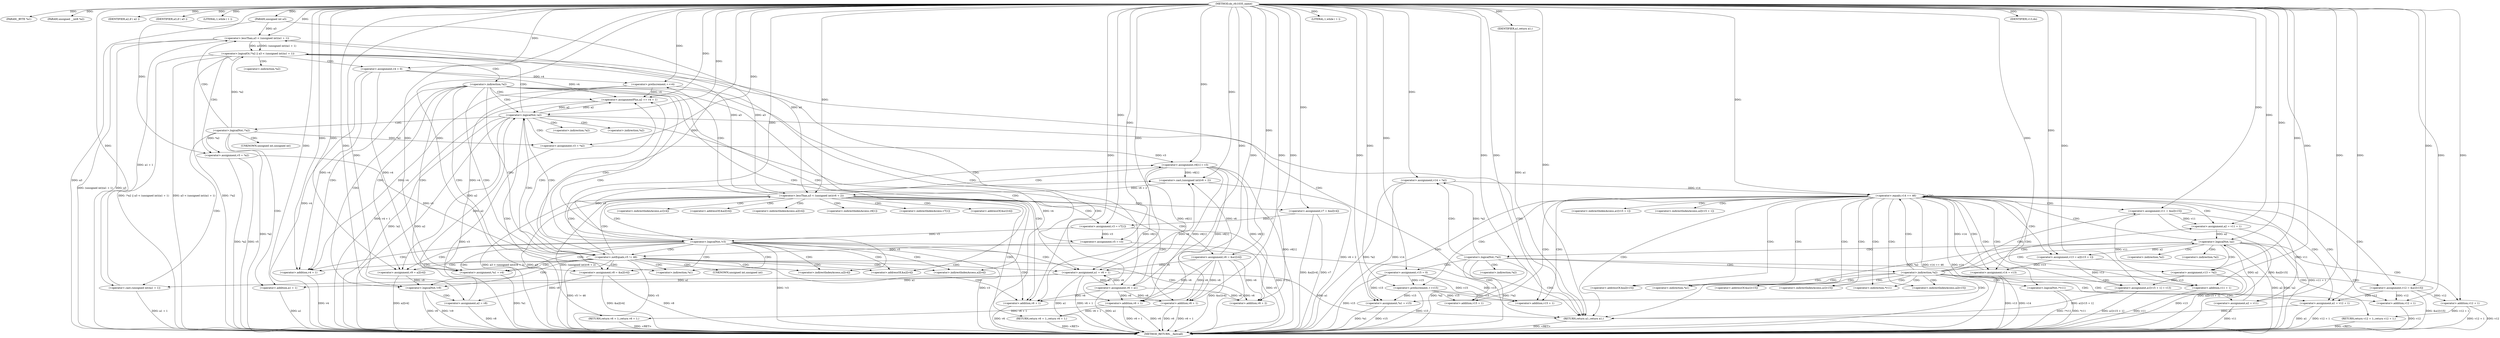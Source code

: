 digraph do_rfc1035_name {  
"1000113" [label = "(METHOD,do_rfc1035_name)" ]
"1000350" [label = "(METHOD_RETURN,__fastcall)" ]
"1000114" [label = "(PARAM,_BYTE *a1)" ]
"1000115" [label = "(PARAM,unsigned __int8 *a2)" ]
"1000116" [label = "(PARAM,unsigned int a3)" ]
"1000131" [label = "(IDENTIFIER,a2,if ( a2 ))" ]
"1000134" [label = "(IDENTIFIER,a3,if ( a3 ))" ]
"1000137" [label = "(LITERAL,1,while ( 1 ))" ]
"1000139" [label = "(<operator>.assignment,v3 = *a2)" ]
"1000144" [label = "(<operator>.logicalOr,!*a2 || a3 < (unsigned int)(a1 + 1))" ]
"1000145" [label = "(<operator>.logicalNot,!*a2)" ]
"1000148" [label = "(<operator>.lessThan,a3 < (unsigned int)(a1 + 1))" ]
"1000150" [label = "(<operator>.cast,(unsigned int)(a1 + 1))" ]
"1000152" [label = "(<operator>.addition,a1 + 1)" ]
"1000156" [label = "(<operator>.assignment,v4 = 0)" ]
"1000159" [label = "(<operator>.assignment,v5 = *a2)" ]
"1000163" [label = "(<operator>.assignment,v6 = a1)" ]
"1000171" [label = "(<operator>.notEquals,v5 != 46)" ]
"1000176" [label = "(<operator>.lessThan,a3 < (unsigned int)(v6 + 2))" ]
"1000178" [label = "(<operator>.cast,(unsigned int)(v6 + 2))" ]
"1000180" [label = "(<operator>.addition,v6 + 2)" ]
"1000183" [label = "(RETURN,return v6 + 1;,return v6 + 1;)" ]
"1000184" [label = "(<operator>.addition,v6 + 1)" ]
"1000187" [label = "(<operator>.assignment,v7 = &a2[v4])" ]
"1000193" [label = "(<operator>.assignment,v6[1] = v3)" ]
"1000198" [label = "(<operator>.preIncrement,++v4)" ]
"1000200" [label = "(<operator>.assignment,v3 = v7[1])" ]
"1000205" [label = "(<operator>.assignment,v5 = v3)" ]
"1000208" [label = "(<operator>.assignment,v6 = &a1[v4])" ]
"1000215" [label = "(<operator>.logicalNot,!v3)" ]
"1000218" [label = "(<operator>.assignment,v8 = &a2[v4])" ]
"1000224" [label = "(<operator>.assignment,*a1 = v4)" ]
"1000228" [label = "(<operator>.assignment,v9 = a2[v4])" ]
"1000233" [label = "(<operator>.assignmentPlus,a2 += v4 + 1)" ]
"1000235" [label = "(<operator>.addition,v4 + 1)" ]
"1000239" [label = "(<operator>.logicalNot,!v9)" ]
"1000241" [label = "(<operator>.assignment,a2 = v8)" ]
"1000244" [label = "(<operator>.assignment,a1 = v6 + 1)" ]
"1000246" [label = "(<operator>.addition,v6 + 1)" ]
"1000250" [label = "(<operator>.logicalNot,!a2)" ]
"1000252" [label = "(RETURN,return v6 + 1;,return v6 + 1;)" ]
"1000253" [label = "(<operator>.addition,v6 + 1)" ]
"1000259" [label = "(LITERAL,1,while ( 1 ))" ]
"1000261" [label = "(<operator>.assignment,v13 = *a2)" ]
"1000266" [label = "(<operator>.logicalNot,!*a2)" ]
"1000270" [label = "(<operator>.assignment,v14 = *a2)" ]
"1000274" [label = "(<operator>.assignment,v15 = 0)" ]
"1000284" [label = "(<operator>.equals,v14 == 46)" ]
"1000288" [label = "(<operator>.assignment,a1[v15 + 1] = v13)" ]
"1000291" [label = "(<operator>.addition,v15 + 1)" ]
"1000295" [label = "(<operator>.assignment,v13 = a2[v15 + 1])" ]
"1000299" [label = "(<operator>.addition,v15 + 1)" ]
"1000302" [label = "(<operator>.assignment,v14 = v13)" ]
"1000305" [label = "(<operator>.preIncrement,++v15)" ]
"1000307" [label = "(IDENTIFIER,v13,do)" ]
"1000308" [label = "(<operator>.assignment,v11 = &a2[v15])" ]
"1000314" [label = "(<operator>.assignment,*a1 = v15)" ]
"1000318" [label = "(<operator>.assignment,v12 = &a1[v15])" ]
"1000324" [label = "(<operator>.assignment,a2 = v11 + 1)" ]
"1000326" [label = "(<operator>.addition,v11 + 1)" ]
"1000330" [label = "(<operator>.logicalNot,!*v11)" ]
"1000333" [label = "(<operator>.assignment,a2 = v11)" ]
"1000336" [label = "(<operator>.assignment,a1 = v12 + 1)" ]
"1000338" [label = "(<operator>.addition,v12 + 1)" ]
"1000342" [label = "(<operator>.logicalNot,!a2)" ]
"1000344" [label = "(RETURN,return v12 + 1;,return v12 + 1;)" ]
"1000345" [label = "(<operator>.addition,v12 + 1)" ]
"1000348" [label = "(RETURN,return a1;,return a1;)" ]
"1000349" [label = "(IDENTIFIER,a1,return a1;)" ]
"1000141" [label = "(<operator>.indirection,*a2)" ]
"1000146" [label = "(<operator>.indirection,*a2)" ]
"1000151" [label = "(UNKNOWN,unsigned int,unsigned int)" ]
"1000161" [label = "(<operator>.indirection,*a2)" ]
"1000167" [label = "(<operator>.indirection,*a2)" ]
"1000179" [label = "(UNKNOWN,unsigned int,unsigned int)" ]
"1000189" [label = "(<operator>.addressOf,&a2[v4])" ]
"1000190" [label = "(<operator>.indirectIndexAccess,a2[v4])" ]
"1000194" [label = "(<operator>.indirectIndexAccess,v6[1])" ]
"1000202" [label = "(<operator>.indirectIndexAccess,v7[1])" ]
"1000210" [label = "(<operator>.addressOf,&a1[v4])" ]
"1000211" [label = "(<operator>.indirectIndexAccess,a1[v4])" ]
"1000220" [label = "(<operator>.addressOf,&a2[v4])" ]
"1000221" [label = "(<operator>.indirectIndexAccess,a2[v4])" ]
"1000225" [label = "(<operator>.indirection,*a1)" ]
"1000230" [label = "(<operator>.indirectIndexAccess,a2[v4])" ]
"1000263" [label = "(<operator>.indirection,*a2)" ]
"1000267" [label = "(<operator>.indirection,*a2)" ]
"1000272" [label = "(<operator>.indirection,*a2)" ]
"1000278" [label = "(<operator>.indirection,*a2)" ]
"1000289" [label = "(<operator>.indirectIndexAccess,a1[v15 + 1])" ]
"1000297" [label = "(<operator>.indirectIndexAccess,a2[v15 + 1])" ]
"1000310" [label = "(<operator>.addressOf,&a2[v15])" ]
"1000311" [label = "(<operator>.indirectIndexAccess,a2[v15])" ]
"1000315" [label = "(<operator>.indirection,*a1)" ]
"1000320" [label = "(<operator>.addressOf,&a1[v15])" ]
"1000321" [label = "(<operator>.indirectIndexAccess,a1[v15])" ]
"1000331" [label = "(<operator>.indirection,*v11)" ]
  "1000150" -> "1000350"  [ label = "DDG: a1 + 1"] 
  "1000288" -> "1000350"  [ label = "DDG: a1[v15 + 1]"] 
  "1000326" -> "1000350"  [ label = "DDG: v11"] 
  "1000144" -> "1000350"  [ label = "DDG: !*a2 || a3 < (unsigned int)(a1 + 1)"] 
  "1000241" -> "1000350"  [ label = "DDG: v8"] 
  "1000159" -> "1000350"  [ label = "DDG: *a2"] 
  "1000266" -> "1000350"  [ label = "DDG: *a2"] 
  "1000193" -> "1000350"  [ label = "DDG: v6[1]"] 
  "1000342" -> "1000350"  [ label = "DDG: !a2"] 
  "1000333" -> "1000350"  [ label = "DDG: v11"] 
  "1000198" -> "1000350"  [ label = "DDG: v4"] 
  "1000187" -> "1000350"  [ label = "DDG: &a2[v4]"] 
  "1000239" -> "1000350"  [ label = "DDG: !v9"] 
  "1000330" -> "1000350"  [ label = "DDG: !*v11"] 
  "1000336" -> "1000350"  [ label = "DDG: a1"] 
  "1000184" -> "1000350"  [ label = "DDG: v6 + 1"] 
  "1000176" -> "1000350"  [ label = "DDG: (unsigned int)(v6 + 2)"] 
  "1000228" -> "1000350"  [ label = "DDG: a2[v4]"] 
  "1000244" -> "1000350"  [ label = "DDG: v6 + 1"] 
  "1000156" -> "1000350"  [ label = "DDG: v4"] 
  "1000218" -> "1000350"  [ label = "DDG: &a2[v4]"] 
  "1000270" -> "1000350"  [ label = "DDG: *a2"] 
  "1000318" -> "1000350"  [ label = "DDG: &a1[v15]"] 
  "1000266" -> "1000350"  [ label = "DDG: !*a2"] 
  "1000152" -> "1000350"  [ label = "DDG: a1"] 
  "1000250" -> "1000350"  [ label = "DDG: !a2"] 
  "1000148" -> "1000350"  [ label = "DDG: (unsigned int)(a1 + 1)"] 
  "1000148" -> "1000350"  [ label = "DDG: a3"] 
  "1000178" -> "1000350"  [ label = "DDG: v6 + 2"] 
  "1000345" -> "1000350"  [ label = "DDG: v12 + 1"] 
  "1000308" -> "1000350"  [ label = "DDG: &a2[v15]"] 
  "1000144" -> "1000350"  [ label = "DDG: a3 < (unsigned int)(a1 + 1)"] 
  "1000253" -> "1000350"  [ label = "DDG: v6 + 1"] 
  "1000235" -> "1000350"  [ label = "DDG: v4"] 
  "1000246" -> "1000350"  [ label = "DDG: v6"] 
  "1000116" -> "1000350"  [ label = "DDG: a3"] 
  "1000215" -> "1000350"  [ label = "DDG: !v3"] 
  "1000270" -> "1000350"  [ label = "DDG: v14"] 
  "1000302" -> "1000350"  [ label = "DDG: v13"] 
  "1000345" -> "1000350"  [ label = "DDG: v12"] 
  "1000184" -> "1000350"  [ label = "DDG: v6"] 
  "1000274" -> "1000350"  [ label = "DDG: v15"] 
  "1000342" -> "1000350"  [ label = "DDG: a2"] 
  "1000224" -> "1000350"  [ label = "DDG: *a1"] 
  "1000302" -> "1000350"  [ label = "DDG: v14"] 
  "1000314" -> "1000350"  [ label = "DDG: v15"] 
  "1000171" -> "1000350"  [ label = "DDG: v5 != 46"] 
  "1000208" -> "1000350"  [ label = "DDG: v6"] 
  "1000187" -> "1000350"  [ label = "DDG: v7"] 
  "1000314" -> "1000350"  [ label = "DDG: *a1"] 
  "1000305" -> "1000350"  [ label = "DDG: v15"] 
  "1000205" -> "1000350"  [ label = "DDG: v5"] 
  "1000176" -> "1000350"  [ label = "DDG: a3"] 
  "1000176" -> "1000350"  [ label = "DDG: a3 < (unsigned int)(v6 + 2)"] 
  "1000338" -> "1000350"  [ label = "DDG: v12"] 
  "1000139" -> "1000350"  [ label = "DDG: v3"] 
  "1000144" -> "1000350"  [ label = "DDG: !*a2"] 
  "1000215" -> "1000350"  [ label = "DDG: v3"] 
  "1000208" -> "1000350"  [ label = "DDG: &a1[v4]"] 
  "1000284" -> "1000350"  [ label = "DDG: v14 == 46"] 
  "1000159" -> "1000350"  [ label = "DDG: v5"] 
  "1000253" -> "1000350"  [ label = "DDG: v6"] 
  "1000261" -> "1000350"  [ label = "DDG: v13"] 
  "1000324" -> "1000350"  [ label = "DDG: v11 + 1"] 
  "1000171" -> "1000350"  [ label = "DDG: v5"] 
  "1000200" -> "1000350"  [ label = "DDG: v7[1]"] 
  "1000295" -> "1000350"  [ label = "DDG: a2[v15 + 1]"] 
  "1000145" -> "1000350"  [ label = "DDG: *a2"] 
  "1000239" -> "1000350"  [ label = "DDG: v9"] 
  "1000244" -> "1000350"  [ label = "DDG: a1"] 
  "1000336" -> "1000350"  [ label = "DDG: v12 + 1"] 
  "1000163" -> "1000350"  [ label = "DDG: a1"] 
  "1000218" -> "1000350"  [ label = "DDG: v8"] 
  "1000233" -> "1000350"  [ label = "DDG: v4 + 1"] 
  "1000284" -> "1000350"  [ label = "DDG: v14"] 
  "1000250" -> "1000350"  [ label = "DDG: a2"] 
  "1000330" -> "1000350"  [ label = "DDG: *v11"] 
  "1000252" -> "1000350"  [ label = "DDG: <RET>"] 
  "1000183" -> "1000350"  [ label = "DDG: <RET>"] 
  "1000348" -> "1000350"  [ label = "DDG: <RET>"] 
  "1000344" -> "1000350"  [ label = "DDG: <RET>"] 
  "1000113" -> "1000114"  [ label = "DDG: "] 
  "1000113" -> "1000115"  [ label = "DDG: "] 
  "1000113" -> "1000116"  [ label = "DDG: "] 
  "1000113" -> "1000131"  [ label = "DDG: "] 
  "1000113" -> "1000134"  [ label = "DDG: "] 
  "1000113" -> "1000137"  [ label = "DDG: "] 
  "1000145" -> "1000139"  [ label = "DDG: *a2"] 
  "1000113" -> "1000139"  [ label = "DDG: "] 
  "1000145" -> "1000144"  [ label = "DDG: *a2"] 
  "1000148" -> "1000144"  [ label = "DDG: a3"] 
  "1000148" -> "1000144"  [ label = "DDG: (unsigned int)(a1 + 1)"] 
  "1000176" -> "1000148"  [ label = "DDG: a3"] 
  "1000116" -> "1000148"  [ label = "DDG: a3"] 
  "1000113" -> "1000148"  [ label = "DDG: "] 
  "1000150" -> "1000148"  [ label = "DDG: a1 + 1"] 
  "1000244" -> "1000150"  [ label = "DDG: a1"] 
  "1000113" -> "1000150"  [ label = "DDG: "] 
  "1000244" -> "1000152"  [ label = "DDG: a1"] 
  "1000113" -> "1000152"  [ label = "DDG: "] 
  "1000113" -> "1000156"  [ label = "DDG: "] 
  "1000145" -> "1000159"  [ label = "DDG: *a2"] 
  "1000113" -> "1000159"  [ label = "DDG: "] 
  "1000244" -> "1000163"  [ label = "DDG: a1"] 
  "1000113" -> "1000163"  [ label = "DDG: "] 
  "1000205" -> "1000171"  [ label = "DDG: v5"] 
  "1000159" -> "1000171"  [ label = "DDG: v5"] 
  "1000113" -> "1000171"  [ label = "DDG: "] 
  "1000148" -> "1000176"  [ label = "DDG: a3"] 
  "1000116" -> "1000176"  [ label = "DDG: a3"] 
  "1000113" -> "1000176"  [ label = "DDG: "] 
  "1000178" -> "1000176"  [ label = "DDG: v6 + 2"] 
  "1000163" -> "1000178"  [ label = "DDG: v6"] 
  "1000193" -> "1000178"  [ label = "DDG: v6[1]"] 
  "1000208" -> "1000178"  [ label = "DDG: v6"] 
  "1000113" -> "1000178"  [ label = "DDG: "] 
  "1000163" -> "1000180"  [ label = "DDG: v6"] 
  "1000193" -> "1000180"  [ label = "DDG: v6[1]"] 
  "1000208" -> "1000180"  [ label = "DDG: v6"] 
  "1000113" -> "1000180"  [ label = "DDG: "] 
  "1000184" -> "1000183"  [ label = "DDG: v6 + 1"] 
  "1000193" -> "1000184"  [ label = "DDG: v6[1]"] 
  "1000113" -> "1000184"  [ label = "DDG: "] 
  "1000163" -> "1000184"  [ label = "DDG: v6"] 
  "1000208" -> "1000184"  [ label = "DDG: v6"] 
  "1000113" -> "1000187"  [ label = "DDG: "] 
  "1000139" -> "1000193"  [ label = "DDG: v3"] 
  "1000215" -> "1000193"  [ label = "DDG: v3"] 
  "1000113" -> "1000193"  [ label = "DDG: "] 
  "1000156" -> "1000198"  [ label = "DDG: v4"] 
  "1000113" -> "1000198"  [ label = "DDG: "] 
  "1000187" -> "1000200"  [ label = "DDG: v7"] 
  "1000113" -> "1000200"  [ label = "DDG: "] 
  "1000200" -> "1000205"  [ label = "DDG: v3"] 
  "1000113" -> "1000205"  [ label = "DDG: "] 
  "1000113" -> "1000208"  [ label = "DDG: "] 
  "1000113" -> "1000215"  [ label = "DDG: "] 
  "1000200" -> "1000215"  [ label = "DDG: v3"] 
  "1000113" -> "1000218"  [ label = "DDG: "] 
  "1000198" -> "1000224"  [ label = "DDG: v4"] 
  "1000156" -> "1000224"  [ label = "DDG: v4"] 
  "1000113" -> "1000224"  [ label = "DDG: "] 
  "1000250" -> "1000228"  [ label = "DDG: a2"] 
  "1000113" -> "1000228"  [ label = "DDG: "] 
  "1000113" -> "1000233"  [ label = "DDG: "] 
  "1000198" -> "1000233"  [ label = "DDG: v4"] 
  "1000156" -> "1000233"  [ label = "DDG: v4"] 
  "1000250" -> "1000233"  [ label = "DDG: a2"] 
  "1000113" -> "1000235"  [ label = "DDG: "] 
  "1000198" -> "1000235"  [ label = "DDG: v4"] 
  "1000156" -> "1000235"  [ label = "DDG: v4"] 
  "1000228" -> "1000239"  [ label = "DDG: v9"] 
  "1000113" -> "1000239"  [ label = "DDG: "] 
  "1000218" -> "1000241"  [ label = "DDG: v8"] 
  "1000113" -> "1000241"  [ label = "DDG: "] 
  "1000163" -> "1000244"  [ label = "DDG: v6"] 
  "1000193" -> "1000244"  [ label = "DDG: v6[1]"] 
  "1000208" -> "1000244"  [ label = "DDG: v6"] 
  "1000113" -> "1000244"  [ label = "DDG: "] 
  "1000163" -> "1000246"  [ label = "DDG: v6"] 
  "1000193" -> "1000246"  [ label = "DDG: v6[1]"] 
  "1000208" -> "1000246"  [ label = "DDG: v6"] 
  "1000113" -> "1000246"  [ label = "DDG: "] 
  "1000233" -> "1000250"  [ label = "DDG: a2"] 
  "1000241" -> "1000250"  [ label = "DDG: a2"] 
  "1000113" -> "1000250"  [ label = "DDG: "] 
  "1000253" -> "1000252"  [ label = "DDG: v6 + 1"] 
  "1000193" -> "1000253"  [ label = "DDG: v6[1]"] 
  "1000113" -> "1000253"  [ label = "DDG: "] 
  "1000163" -> "1000253"  [ label = "DDG: v6"] 
  "1000208" -> "1000253"  [ label = "DDG: v6"] 
  "1000113" -> "1000259"  [ label = "DDG: "] 
  "1000266" -> "1000261"  [ label = "DDG: *a2"] 
  "1000113" -> "1000261"  [ label = "DDG: "] 
  "1000266" -> "1000270"  [ label = "DDG: *a2"] 
  "1000113" -> "1000270"  [ label = "DDG: "] 
  "1000113" -> "1000274"  [ label = "DDG: "] 
  "1000270" -> "1000284"  [ label = "DDG: v14"] 
  "1000302" -> "1000284"  [ label = "DDG: v14"] 
  "1000113" -> "1000284"  [ label = "DDG: "] 
  "1000261" -> "1000288"  [ label = "DDG: v13"] 
  "1000113" -> "1000288"  [ label = "DDG: "] 
  "1000295" -> "1000288"  [ label = "DDG: v13"] 
  "1000274" -> "1000291"  [ label = "DDG: v15"] 
  "1000305" -> "1000291"  [ label = "DDG: v15"] 
  "1000113" -> "1000291"  [ label = "DDG: "] 
  "1000342" -> "1000295"  [ label = "DDG: a2"] 
  "1000113" -> "1000295"  [ label = "DDG: "] 
  "1000113" -> "1000299"  [ label = "DDG: "] 
  "1000274" -> "1000299"  [ label = "DDG: v15"] 
  "1000305" -> "1000299"  [ label = "DDG: v15"] 
  "1000295" -> "1000302"  [ label = "DDG: v13"] 
  "1000113" -> "1000302"  [ label = "DDG: "] 
  "1000113" -> "1000305"  [ label = "DDG: "] 
  "1000274" -> "1000305"  [ label = "DDG: v15"] 
  "1000113" -> "1000307"  [ label = "DDG: "] 
  "1000113" -> "1000308"  [ label = "DDG: "] 
  "1000274" -> "1000314"  [ label = "DDG: v15"] 
  "1000305" -> "1000314"  [ label = "DDG: v15"] 
  "1000113" -> "1000314"  [ label = "DDG: "] 
  "1000113" -> "1000318"  [ label = "DDG: "] 
  "1000308" -> "1000324"  [ label = "DDG: v11"] 
  "1000113" -> "1000324"  [ label = "DDG: "] 
  "1000308" -> "1000326"  [ label = "DDG: v11"] 
  "1000113" -> "1000326"  [ label = "DDG: "] 
  "1000113" -> "1000333"  [ label = "DDG: "] 
  "1000308" -> "1000333"  [ label = "DDG: v11"] 
  "1000318" -> "1000336"  [ label = "DDG: v12"] 
  "1000113" -> "1000336"  [ label = "DDG: "] 
  "1000318" -> "1000338"  [ label = "DDG: v12"] 
  "1000113" -> "1000338"  [ label = "DDG: "] 
  "1000324" -> "1000342"  [ label = "DDG: a2"] 
  "1000333" -> "1000342"  [ label = "DDG: a2"] 
  "1000113" -> "1000342"  [ label = "DDG: "] 
  "1000345" -> "1000344"  [ label = "DDG: v12 + 1"] 
  "1000113" -> "1000345"  [ label = "DDG: "] 
  "1000318" -> "1000345"  [ label = "DDG: v12"] 
  "1000349" -> "1000348"  [ label = "DDG: a1"] 
  "1000288" -> "1000348"  [ label = "DDG: a1[v15 + 1]"] 
  "1000336" -> "1000348"  [ label = "DDG: a1"] 
  "1000244" -> "1000348"  [ label = "DDG: a1"] 
  "1000113" -> "1000348"  [ label = "DDG: "] 
  "1000113" -> "1000349"  [ label = "DDG: "] 
  "1000144" -> "1000159"  [ label = "CDG: "] 
  "1000144" -> "1000156"  [ label = "CDG: "] 
  "1000144" -> "1000167"  [ label = "CDG: "] 
  "1000144" -> "1000163"  [ label = "CDG: "] 
  "1000144" -> "1000161"  [ label = "CDG: "] 
  "1000144" -> "1000348"  [ label = "CDG: "] 
  "1000145" -> "1000152"  [ label = "CDG: "] 
  "1000145" -> "1000151"  [ label = "CDG: "] 
  "1000145" -> "1000150"  [ label = "CDG: "] 
  "1000145" -> "1000148"  [ label = "CDG: "] 
  "1000167" -> "1000171"  [ label = "CDG: "] 
  "1000167" -> "1000224"  [ label = "CDG: "] 
  "1000167" -> "1000221"  [ label = "CDG: "] 
  "1000167" -> "1000220"  [ label = "CDG: "] 
  "1000167" -> "1000218"  [ label = "CDG: "] 
  "1000167" -> "1000239"  [ label = "CDG: "] 
  "1000167" -> "1000235"  [ label = "CDG: "] 
  "1000167" -> "1000233"  [ label = "CDG: "] 
  "1000167" -> "1000230"  [ label = "CDG: "] 
  "1000167" -> "1000228"  [ label = "CDG: "] 
  "1000167" -> "1000225"  [ label = "CDG: "] 
  "1000167" -> "1000250"  [ label = "CDG: "] 
  "1000167" -> "1000246"  [ label = "CDG: "] 
  "1000167" -> "1000244"  [ label = "CDG: "] 
  "1000171" -> "1000176"  [ label = "CDG: "] 
  "1000171" -> "1000180"  [ label = "CDG: "] 
  "1000171" -> "1000179"  [ label = "CDG: "] 
  "1000171" -> "1000178"  [ label = "CDG: "] 
  "1000171" -> "1000224"  [ label = "CDG: "] 
  "1000171" -> "1000221"  [ label = "CDG: "] 
  "1000171" -> "1000220"  [ label = "CDG: "] 
  "1000171" -> "1000218"  [ label = "CDG: "] 
  "1000171" -> "1000239"  [ label = "CDG: "] 
  "1000171" -> "1000235"  [ label = "CDG: "] 
  "1000171" -> "1000233"  [ label = "CDG: "] 
  "1000171" -> "1000230"  [ label = "CDG: "] 
  "1000171" -> "1000228"  [ label = "CDG: "] 
  "1000171" -> "1000225"  [ label = "CDG: "] 
  "1000171" -> "1000250"  [ label = "CDG: "] 
  "1000171" -> "1000246"  [ label = "CDG: "] 
  "1000171" -> "1000244"  [ label = "CDG: "] 
  "1000176" -> "1000190"  [ label = "CDG: "] 
  "1000176" -> "1000189"  [ label = "CDG: "] 
  "1000176" -> "1000187"  [ label = "CDG: "] 
  "1000176" -> "1000184"  [ label = "CDG: "] 
  "1000176" -> "1000183"  [ label = "CDG: "] 
  "1000176" -> "1000208"  [ label = "CDG: "] 
  "1000176" -> "1000205"  [ label = "CDG: "] 
  "1000176" -> "1000202"  [ label = "CDG: "] 
  "1000176" -> "1000200"  [ label = "CDG: "] 
  "1000176" -> "1000198"  [ label = "CDG: "] 
  "1000176" -> "1000194"  [ label = "CDG: "] 
  "1000176" -> "1000193"  [ label = "CDG: "] 
  "1000176" -> "1000215"  [ label = "CDG: "] 
  "1000176" -> "1000211"  [ label = "CDG: "] 
  "1000176" -> "1000210"  [ label = "CDG: "] 
  "1000215" -> "1000171"  [ label = "CDG: "] 
  "1000215" -> "1000224"  [ label = "CDG: "] 
  "1000215" -> "1000221"  [ label = "CDG: "] 
  "1000215" -> "1000220"  [ label = "CDG: "] 
  "1000215" -> "1000218"  [ label = "CDG: "] 
  "1000215" -> "1000239"  [ label = "CDG: "] 
  "1000215" -> "1000235"  [ label = "CDG: "] 
  "1000215" -> "1000233"  [ label = "CDG: "] 
  "1000215" -> "1000230"  [ label = "CDG: "] 
  "1000215" -> "1000228"  [ label = "CDG: "] 
  "1000215" -> "1000225"  [ label = "CDG: "] 
  "1000215" -> "1000250"  [ label = "CDG: "] 
  "1000215" -> "1000246"  [ label = "CDG: "] 
  "1000215" -> "1000244"  [ label = "CDG: "] 
  "1000215" -> "1000348"  [ label = "CDG: "] 
  "1000239" -> "1000241"  [ label = "CDG: "] 
  "1000250" -> "1000253"  [ label = "CDG: "] 
  "1000250" -> "1000252"  [ label = "CDG: "] 
  "1000250" -> "1000144"  [ label = "CDG: "] 
  "1000250" -> "1000141"  [ label = "CDG: "] 
  "1000250" -> "1000139"  [ label = "CDG: "] 
  "1000250" -> "1000146"  [ label = "CDG: "] 
  "1000250" -> "1000145"  [ label = "CDG: "] 
  "1000250" -> "1000348"  [ label = "CDG: "] 
  "1000266" -> "1000272"  [ label = "CDG: "] 
  "1000266" -> "1000270"  [ label = "CDG: "] 
  "1000266" -> "1000278"  [ label = "CDG: "] 
  "1000266" -> "1000274"  [ label = "CDG: "] 
  "1000266" -> "1000348"  [ label = "CDG: "] 
  "1000278" -> "1000284"  [ label = "CDG: "] 
  "1000278" -> "1000320"  [ label = "CDG: "] 
  "1000278" -> "1000318"  [ label = "CDG: "] 
  "1000278" -> "1000315"  [ label = "CDG: "] 
  "1000278" -> "1000314"  [ label = "CDG: "] 
  "1000278" -> "1000311"  [ label = "CDG: "] 
  "1000278" -> "1000310"  [ label = "CDG: "] 
  "1000278" -> "1000308"  [ label = "CDG: "] 
  "1000278" -> "1000336"  [ label = "CDG: "] 
  "1000278" -> "1000331"  [ label = "CDG: "] 
  "1000278" -> "1000330"  [ label = "CDG: "] 
  "1000278" -> "1000326"  [ label = "CDG: "] 
  "1000278" -> "1000324"  [ label = "CDG: "] 
  "1000278" -> "1000321"  [ label = "CDG: "] 
  "1000278" -> "1000342"  [ label = "CDG: "] 
  "1000278" -> "1000338"  [ label = "CDG: "] 
  "1000284" -> "1000288"  [ label = "CDG: "] 
  "1000284" -> "1000302"  [ label = "CDG: "] 
  "1000284" -> "1000299"  [ label = "CDG: "] 
  "1000284" -> "1000297"  [ label = "CDG: "] 
  "1000284" -> "1000295"  [ label = "CDG: "] 
  "1000284" -> "1000291"  [ label = "CDG: "] 
  "1000284" -> "1000289"  [ label = "CDG: "] 
  "1000284" -> "1000305"  [ label = "CDG: "] 
  "1000284" -> "1000320"  [ label = "CDG: "] 
  "1000284" -> "1000318"  [ label = "CDG: "] 
  "1000284" -> "1000315"  [ label = "CDG: "] 
  "1000284" -> "1000314"  [ label = "CDG: "] 
  "1000284" -> "1000311"  [ label = "CDG: "] 
  "1000284" -> "1000310"  [ label = "CDG: "] 
  "1000284" -> "1000308"  [ label = "CDG: "] 
  "1000284" -> "1000336"  [ label = "CDG: "] 
  "1000284" -> "1000331"  [ label = "CDG: "] 
  "1000284" -> "1000330"  [ label = "CDG: "] 
  "1000284" -> "1000326"  [ label = "CDG: "] 
  "1000284" -> "1000324"  [ label = "CDG: "] 
  "1000284" -> "1000321"  [ label = "CDG: "] 
  "1000284" -> "1000348"  [ label = "CDG: "] 
  "1000284" -> "1000342"  [ label = "CDG: "] 
  "1000284" -> "1000338"  [ label = "CDG: "] 
  "1000284" -> "1000284"  [ label = "CDG: "] 
  "1000330" -> "1000333"  [ label = "CDG: "] 
  "1000342" -> "1000345"  [ label = "CDG: "] 
  "1000342" -> "1000344"  [ label = "CDG: "] 
  "1000342" -> "1000267"  [ label = "CDG: "] 
  "1000342" -> "1000266"  [ label = "CDG: "] 
  "1000342" -> "1000263"  [ label = "CDG: "] 
  "1000342" -> "1000261"  [ label = "CDG: "] 
  "1000342" -> "1000348"  [ label = "CDG: "] 
}
